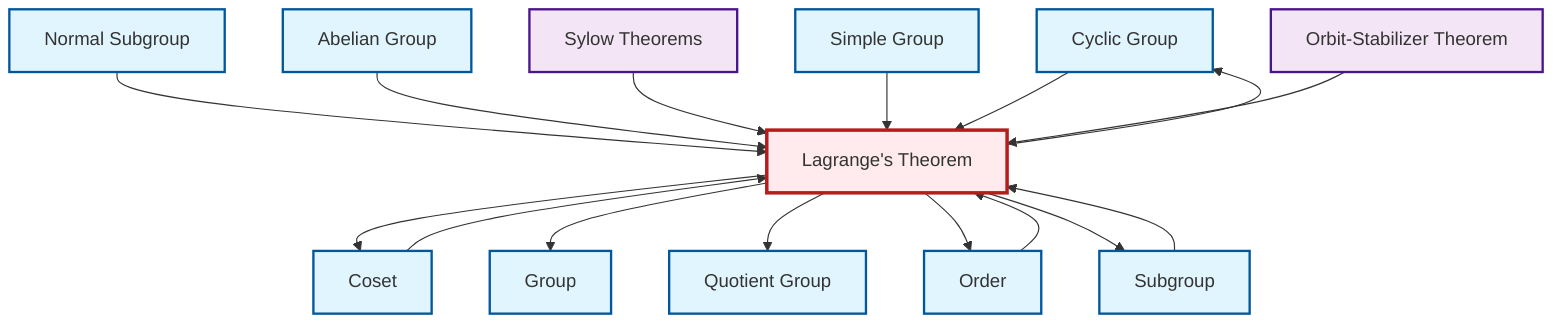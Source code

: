 graph TD
    classDef definition fill:#e1f5fe,stroke:#01579b,stroke-width:2px
    classDef theorem fill:#f3e5f5,stroke:#4a148c,stroke-width:2px
    classDef axiom fill:#fff3e0,stroke:#e65100,stroke-width:2px
    classDef example fill:#e8f5e9,stroke:#1b5e20,stroke-width:2px
    classDef current fill:#ffebee,stroke:#b71c1c,stroke-width:3px
    def-cyclic-group["Cyclic Group"]:::definition
    thm-orbit-stabilizer["Orbit-Stabilizer Theorem"]:::theorem
    def-coset["Coset"]:::definition
    thm-sylow["Sylow Theorems"]:::theorem
    def-quotient-group["Quotient Group"]:::definition
    def-order["Order"]:::definition
    def-normal-subgroup["Normal Subgroup"]:::definition
    def-subgroup["Subgroup"]:::definition
    def-group["Group"]:::definition
    thm-lagrange["Lagrange's Theorem"]:::theorem
    def-simple-group["Simple Group"]:::definition
    def-abelian-group["Abelian Group"]:::definition
    def-order --> thm-lagrange
    def-normal-subgroup --> thm-lagrange
    thm-lagrange --> def-cyclic-group
    def-coset --> thm-lagrange
    thm-lagrange --> def-coset
    def-abelian-group --> thm-lagrange
    def-subgroup --> thm-lagrange
    thm-lagrange --> def-group
    thm-lagrange --> def-quotient-group
    thm-sylow --> thm-lagrange
    thm-lagrange --> def-order
    def-simple-group --> thm-lagrange
    thm-lagrange --> def-subgroup
    def-cyclic-group --> thm-lagrange
    thm-orbit-stabilizer --> thm-lagrange
    class thm-lagrange current